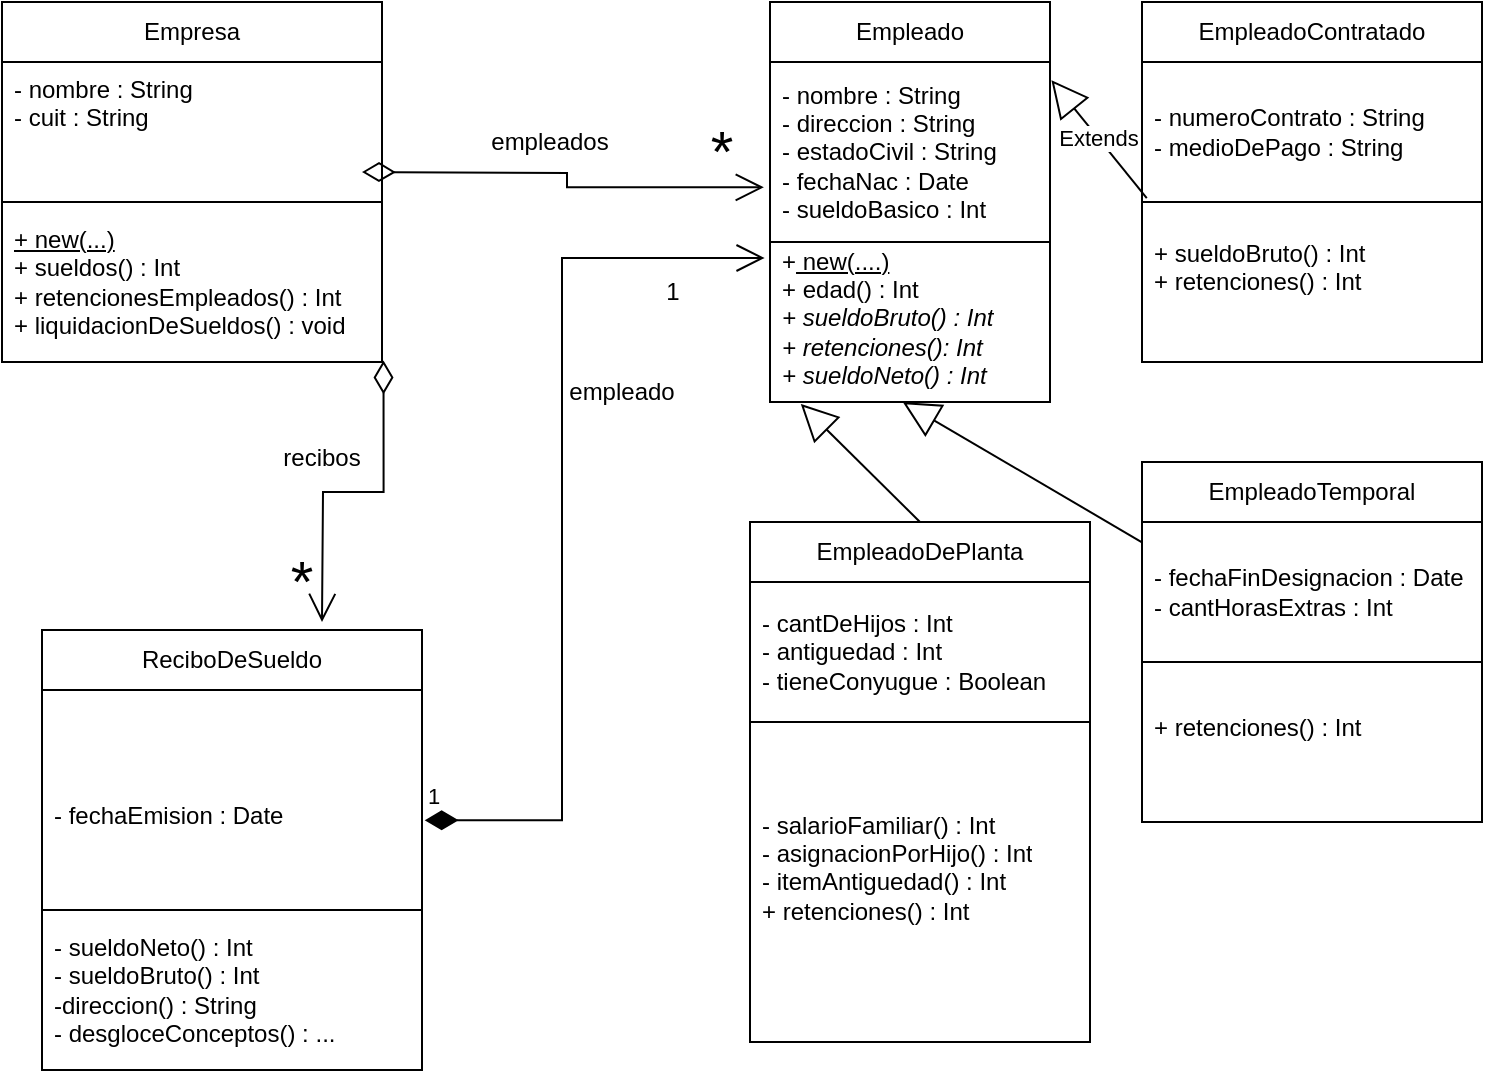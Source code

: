 <mxfile version="28.1.1">
  <diagram name="Página-1" id="pOjQRCupzeeeymLc6J-4">
    <mxGraphModel dx="812" dy="934" grid="1" gridSize="10" guides="1" tooltips="1" connect="1" arrows="1" fold="1" page="1" pageScale="1" pageWidth="827" pageHeight="1169" math="0" shadow="0">
      <root>
        <mxCell id="0" />
        <mxCell id="1" parent="0" />
        <mxCell id="EkFyhEZBa2Cgvh7s61tz-1" value="Empresa" style="swimlane;fontStyle=0;childLayout=stackLayout;horizontal=1;startSize=30;horizontalStack=0;resizeParent=1;resizeParentMax=0;resizeLast=0;collapsible=1;marginBottom=0;whiteSpace=wrap;html=1;" parent="1" vertex="1">
          <mxGeometry x="30" y="90" width="190" height="180" as="geometry" />
        </mxCell>
        <mxCell id="EkFyhEZBa2Cgvh7s61tz-2" value="- nombre : String&lt;div&gt;- cuit : String&lt;/div&gt;&lt;div&gt;&lt;br&gt;&lt;div&gt;&lt;br&gt;&lt;/div&gt;&lt;/div&gt;" style="text;strokeColor=default;fillColor=none;align=left;verticalAlign=middle;spacingLeft=4;spacingRight=4;overflow=hidden;points=[[0,0.5],[1,0.5]];portConstraint=eastwest;rotatable=0;whiteSpace=wrap;html=1;" parent="EkFyhEZBa2Cgvh7s61tz-1" vertex="1">
          <mxGeometry y="30" width="190" height="70" as="geometry" />
        </mxCell>
        <mxCell id="EkFyhEZBa2Cgvh7s61tz-4" value="&lt;div&gt;&lt;u&gt;+ new(...)&lt;/u&gt;&lt;/div&gt;&lt;div&gt;+ sueldos() : Int&lt;/div&gt;&lt;div&gt;+ retencionesEmpleados() : Int&lt;/div&gt;&lt;div&gt;+ liquidacionDeSueldos() : void&lt;/div&gt;" style="text;strokeColor=none;fillColor=none;align=left;verticalAlign=middle;spacingLeft=4;spacingRight=4;overflow=hidden;points=[[0,0.5],[1,0.5]];portConstraint=eastwest;rotatable=0;whiteSpace=wrap;html=1;" parent="EkFyhEZBa2Cgvh7s61tz-1" vertex="1">
          <mxGeometry y="100" width="190" height="80" as="geometry" />
        </mxCell>
        <mxCell id="EkFyhEZBa2Cgvh7s61tz-5" value="Empleado" style="swimlane;fontStyle=0;childLayout=stackLayout;horizontal=1;startSize=30;horizontalStack=0;resizeParent=1;resizeParentMax=0;resizeLast=0;collapsible=1;marginBottom=0;whiteSpace=wrap;html=1;" parent="1" vertex="1">
          <mxGeometry x="414" y="90" width="140" height="200" as="geometry" />
        </mxCell>
        <mxCell id="EkFyhEZBa2Cgvh7s61tz-6" value="- nombre : String&lt;div&gt;- direccion : String&lt;/div&gt;&lt;div&gt;- estadoCivil : String&lt;/div&gt;&lt;div&gt;- fechaNac : Date&lt;/div&gt;&lt;div&gt;- sueldoBasico : Int&lt;/div&gt;" style="text;strokeColor=default;fillColor=none;align=left;verticalAlign=middle;spacingLeft=4;spacingRight=4;overflow=hidden;points=[[0,0.5],[1,0.5]];portConstraint=eastwest;rotatable=0;whiteSpace=wrap;html=1;" parent="EkFyhEZBa2Cgvh7s61tz-5" vertex="1">
          <mxGeometry y="30" width="140" height="90" as="geometry" />
        </mxCell>
        <mxCell id="EkFyhEZBa2Cgvh7s61tz-8" value="&lt;div&gt;+&lt;u&gt; new(....)&lt;/u&gt;&lt;/div&gt;+ edad() : Int&lt;div&gt;&lt;i&gt;+ sueldoBruto() : Int&lt;/i&gt;&lt;/div&gt;&lt;div&gt;&lt;i&gt;+ retenciones(): Int&lt;/i&gt;&lt;/div&gt;&lt;div&gt;&lt;i&gt;+ sueldoNeto() : Int&lt;/i&gt;&lt;/div&gt;&lt;div&gt;&lt;br&gt;&lt;/div&gt;" style="text;strokeColor=none;fillColor=none;align=left;verticalAlign=middle;spacingLeft=4;spacingRight=4;overflow=hidden;points=[[0,0.5],[1,0.5]];portConstraint=eastwest;rotatable=0;whiteSpace=wrap;html=1;" parent="EkFyhEZBa2Cgvh7s61tz-5" vertex="1">
          <mxGeometry y="120" width="140" height="80" as="geometry" />
        </mxCell>
        <mxCell id="EkFyhEZBa2Cgvh7s61tz-13" value="empleados" style="text;html=1;align=center;verticalAlign=middle;whiteSpace=wrap;rounded=0;" parent="1" vertex="1">
          <mxGeometry x="274" y="145" width="60" height="30" as="geometry" />
        </mxCell>
        <mxCell id="EkFyhEZBa2Cgvh7s61tz-15" value="*" style="text;html=1;align=center;verticalAlign=middle;whiteSpace=wrap;rounded=0;strokeWidth=3;fontSize=29;" parent="1" vertex="1">
          <mxGeometry x="380" y="155" width="20" height="20" as="geometry" />
        </mxCell>
        <mxCell id="EkFyhEZBa2Cgvh7s61tz-17" value="EmpleadoDePlanta" style="swimlane;fontStyle=0;childLayout=stackLayout;horizontal=1;startSize=30;horizontalStack=0;resizeParent=1;resizeParentMax=0;resizeLast=0;collapsible=1;marginBottom=0;whiteSpace=wrap;html=1;" parent="1" vertex="1">
          <mxGeometry x="404" y="350" width="170" height="260" as="geometry" />
        </mxCell>
        <mxCell id="EkFyhEZBa2Cgvh7s61tz-18" value="- cantDeHijos : Int&lt;div&gt;- antiguedad : Int&lt;/div&gt;&lt;div&gt;- tieneConyugue : Boolean&lt;/div&gt;" style="text;strokeColor=default;fillColor=none;align=left;verticalAlign=middle;spacingLeft=4;spacingRight=4;overflow=hidden;points=[[0,0.5],[1,0.5]];portConstraint=eastwest;rotatable=0;whiteSpace=wrap;html=1;" parent="EkFyhEZBa2Cgvh7s61tz-17" vertex="1">
          <mxGeometry y="30" width="170" height="70" as="geometry" />
        </mxCell>
        <mxCell id="EkFyhEZBa2Cgvh7s61tz-19" value="&lt;div&gt;- salarioFamiliar() : Int&lt;/div&gt;&lt;div&gt;- asignacionPorHijo() : Int&lt;/div&gt;&lt;div&gt;- itemAntiguedad() : Int&lt;/div&gt;&lt;div&gt;+ retenciones() : Int&lt;/div&gt;&lt;div&gt;&lt;br&gt;&lt;/div&gt;" style="text;strokeColor=none;fillColor=none;align=left;verticalAlign=middle;spacingLeft=4;spacingRight=4;overflow=hidden;points=[[0,0.5],[1,0.5]];portConstraint=eastwest;rotatable=0;whiteSpace=wrap;html=1;" parent="EkFyhEZBa2Cgvh7s61tz-17" vertex="1">
          <mxGeometry y="100" width="170" height="160" as="geometry" />
        </mxCell>
        <mxCell id="EkFyhEZBa2Cgvh7s61tz-20" value="EmpleadoTemporal" style="swimlane;fontStyle=0;childLayout=stackLayout;horizontal=1;startSize=30;horizontalStack=0;resizeParent=1;resizeParentMax=0;resizeLast=0;collapsible=1;marginBottom=0;whiteSpace=wrap;html=1;" parent="1" vertex="1">
          <mxGeometry x="600" y="320" width="170" height="180" as="geometry" />
        </mxCell>
        <mxCell id="EkFyhEZBa2Cgvh7s61tz-21" value="- fechaFinDesignacion : Date&lt;div&gt;- cantHorasExtras : Int&lt;/div&gt;" style="text;strokeColor=default;fillColor=none;align=left;verticalAlign=middle;spacingLeft=4;spacingRight=4;overflow=hidden;points=[[0,0.5],[1,0.5]];portConstraint=eastwest;rotatable=0;whiteSpace=wrap;html=1;" parent="EkFyhEZBa2Cgvh7s61tz-20" vertex="1">
          <mxGeometry y="30" width="170" height="70" as="geometry" />
        </mxCell>
        <mxCell id="EkFyhEZBa2Cgvh7s61tz-22" value="&lt;div&gt;+ retenciones() : Int&lt;/div&gt;&lt;div&gt;&lt;br&gt;&lt;/div&gt;" style="text;strokeColor=none;fillColor=none;align=left;verticalAlign=middle;spacingLeft=4;spacingRight=4;overflow=hidden;points=[[0,0.5],[1,0.5]];portConstraint=eastwest;rotatable=0;whiteSpace=wrap;html=1;" parent="EkFyhEZBa2Cgvh7s61tz-20" vertex="1">
          <mxGeometry y="100" width="170" height="80" as="geometry" />
        </mxCell>
        <mxCell id="EkFyhEZBa2Cgvh7s61tz-23" value="" style="endArrow=block;endSize=16;endFill=0;html=1;rounded=0;entryX=0.11;entryY=1.012;entryDx=0;entryDy=0;entryPerimeter=0;exitX=0.5;exitY=0;exitDx=0;exitDy=0;" parent="1" source="EkFyhEZBa2Cgvh7s61tz-17" target="EkFyhEZBa2Cgvh7s61tz-8" edge="1">
          <mxGeometry width="160" relative="1" as="geometry">
            <mxPoint x="240" y="340" as="sourcePoint" />
            <mxPoint x="400" y="340" as="targetPoint" />
          </mxGeometry>
        </mxCell>
        <mxCell id="EkFyhEZBa2Cgvh7s61tz-24" value="" style="endArrow=block;endSize=16;endFill=0;html=1;rounded=0;entryX=0.474;entryY=1;entryDx=0;entryDy=0;entryPerimeter=0;" parent="1" source="EkFyhEZBa2Cgvh7s61tz-20" target="EkFyhEZBa2Cgvh7s61tz-8" edge="1">
          <mxGeometry width="160" relative="1" as="geometry">
            <mxPoint x="510" y="340" as="sourcePoint" />
            <mxPoint x="522" y="234" as="targetPoint" />
          </mxGeometry>
        </mxCell>
        <mxCell id="EkFyhEZBa2Cgvh7s61tz-26" value="" style="endArrow=open;html=1;endSize=12;startArrow=diamondThin;startSize=14;startFill=0;edgeStyle=orthogonalEdgeStyle;align=left;verticalAlign=bottom;rounded=0;entryX=-0.022;entryY=0.696;entryDx=0;entryDy=0;entryPerimeter=0;" parent="1" target="EkFyhEZBa2Cgvh7s61tz-6" edge="1">
          <mxGeometry x="-1" y="3" relative="1" as="geometry">
            <mxPoint x="210" y="175" as="sourcePoint" />
            <mxPoint x="360" y="174.17" as="targetPoint" />
          </mxGeometry>
        </mxCell>
        <mxCell id="EkFyhEZBa2Cgvh7s61tz-30" value="ReciboDeSueldo" style="swimlane;fontStyle=0;childLayout=stackLayout;horizontal=1;startSize=30;horizontalStack=0;resizeParent=1;resizeParentMax=0;resizeLast=0;collapsible=1;marginBottom=0;whiteSpace=wrap;html=1;" parent="1" vertex="1">
          <mxGeometry x="50" y="404" width="190" height="220" as="geometry" />
        </mxCell>
        <mxCell id="EkFyhEZBa2Cgvh7s61tz-31" value="&lt;div&gt;&lt;br&gt;&lt;/div&gt;&lt;div&gt;&lt;span style=&quot;background-color: transparent; color: light-dark(rgb(0, 0, 0), rgb(255, 255, 255));&quot;&gt;- fechaEmision : Date&lt;/span&gt;&lt;/div&gt;" style="text;strokeColor=default;fillColor=none;align=left;verticalAlign=middle;spacingLeft=4;spacingRight=4;overflow=hidden;points=[[0,0.5],[1,0.5]];portConstraint=eastwest;rotatable=0;whiteSpace=wrap;html=1;" parent="EkFyhEZBa2Cgvh7s61tz-30" vertex="1">
          <mxGeometry y="30" width="190" height="110" as="geometry" />
        </mxCell>
        <mxCell id="EkFyhEZBa2Cgvh7s61tz-32" value="- sueldoNeto() : Int&lt;div&gt;- sueldoBruto() : Int&lt;/div&gt;&lt;div&gt;-direccion() : String&lt;/div&gt;&lt;div&gt;- desgloceConceptos() : ...&lt;/div&gt;" style="text;strokeColor=none;fillColor=none;align=left;verticalAlign=middle;spacingLeft=4;spacingRight=4;overflow=hidden;points=[[0,0.5],[1,0.5]];portConstraint=eastwest;rotatable=0;whiteSpace=wrap;html=1;" parent="EkFyhEZBa2Cgvh7s61tz-30" vertex="1">
          <mxGeometry y="140" width="190" height="80" as="geometry" />
        </mxCell>
        <mxCell id="EkFyhEZBa2Cgvh7s61tz-34" value="" style="endArrow=open;html=1;endSize=12;startArrow=diamondThin;startSize=14;startFill=0;edgeStyle=orthogonalEdgeStyle;align=left;verticalAlign=bottom;rounded=0;exitX=1.004;exitY=0.991;exitDx=0;exitDy=0;exitPerimeter=0;" parent="1" source="EkFyhEZBa2Cgvh7s61tz-4" edge="1">
          <mxGeometry x="-1" y="3" relative="1" as="geometry">
            <mxPoint x="100" y="332.03" as="sourcePoint" />
            <mxPoint x="190" y="400" as="targetPoint" />
          </mxGeometry>
        </mxCell>
        <mxCell id="n5lwVPeGlTUtoYd7Dc-q-1" value="*" style="text;html=1;align=center;verticalAlign=middle;whiteSpace=wrap;rounded=0;strokeWidth=3;fontSize=29;" parent="1" vertex="1">
          <mxGeometry x="170" y="370" width="20" height="20" as="geometry" />
        </mxCell>
        <mxCell id="n5lwVPeGlTUtoYd7Dc-q-2" value="recibos&lt;div&gt;&lt;br&gt;&lt;/div&gt;" style="text;html=1;align=center;verticalAlign=middle;whiteSpace=wrap;rounded=0;" parent="1" vertex="1">
          <mxGeometry x="160" y="310" width="60" height="30" as="geometry" />
        </mxCell>
        <mxCell id="ODxAVdIvR9qB2c2gu_Ae-1" value="EmpleadoContratado" style="swimlane;fontStyle=0;childLayout=stackLayout;horizontal=1;startSize=30;horizontalStack=0;resizeParent=1;resizeParentMax=0;resizeLast=0;collapsible=1;marginBottom=0;whiteSpace=wrap;html=1;" vertex="1" parent="1">
          <mxGeometry x="600" y="90" width="170" height="180" as="geometry" />
        </mxCell>
        <mxCell id="ODxAVdIvR9qB2c2gu_Ae-2" value="- numeroContrato : String&lt;div&gt;- medioDePago : String&lt;/div&gt;" style="text;strokeColor=default;fillColor=none;align=left;verticalAlign=middle;spacingLeft=4;spacingRight=4;overflow=hidden;points=[[0,0.5],[1,0.5]];portConstraint=eastwest;rotatable=0;whiteSpace=wrap;html=1;" vertex="1" parent="ODxAVdIvR9qB2c2gu_Ae-1">
          <mxGeometry y="30" width="170" height="70" as="geometry" />
        </mxCell>
        <mxCell id="ODxAVdIvR9qB2c2gu_Ae-3" value="&lt;div&gt;+ sueldoBruto() : Int&lt;/div&gt;&lt;div&gt;&lt;span style=&quot;background-color: transparent; color: light-dark(rgb(0, 0, 0), rgb(255, 255, 255));&quot;&gt;+ retenciones() : Int&lt;/span&gt;&lt;/div&gt;&lt;div&gt;&lt;br&gt;&lt;/div&gt;" style="text;strokeColor=none;fillColor=none;align=left;verticalAlign=middle;spacingLeft=4;spacingRight=4;overflow=hidden;points=[[0,0.5],[1,0.5]];portConstraint=eastwest;rotatable=0;whiteSpace=wrap;html=1;" vertex="1" parent="ODxAVdIvR9qB2c2gu_Ae-1">
          <mxGeometry y="100" width="170" height="80" as="geometry" />
        </mxCell>
        <mxCell id="ODxAVdIvR9qB2c2gu_Ae-4" value="Extends" style="endArrow=block;endSize=16;endFill=0;html=1;rounded=0;entryX=1.005;entryY=0.101;entryDx=0;entryDy=0;entryPerimeter=0;exitX=0.014;exitY=0.972;exitDx=0;exitDy=0;exitPerimeter=0;" edge="1" parent="1" source="ODxAVdIvR9qB2c2gu_Ae-2" target="EkFyhEZBa2Cgvh7s61tz-6">
          <mxGeometry width="160" relative="1" as="geometry">
            <mxPoint x="590" y="110" as="sourcePoint" />
            <mxPoint x="440" y="500" as="targetPoint" />
          </mxGeometry>
        </mxCell>
        <mxCell id="ODxAVdIvR9qB2c2gu_Ae-7" value="1" style="endArrow=open;html=1;endSize=12;startArrow=diamondThin;startSize=14;startFill=1;edgeStyle=orthogonalEdgeStyle;align=left;verticalAlign=bottom;rounded=0;entryX=-0.019;entryY=0.1;entryDx=0;entryDy=0;entryPerimeter=0;exitX=1.007;exitY=0.592;exitDx=0;exitDy=0;exitPerimeter=0;" edge="1" parent="1" source="EkFyhEZBa2Cgvh7s61tz-31" target="EkFyhEZBa2Cgvh7s61tz-8">
          <mxGeometry x="-1" y="3" relative="1" as="geometry">
            <mxPoint x="230" y="500" as="sourcePoint" />
            <mxPoint x="390" y="500" as="targetPoint" />
            <Array as="points">
              <mxPoint x="310" y="499" />
              <mxPoint x="310" y="218" />
            </Array>
          </mxGeometry>
        </mxCell>
        <mxCell id="ODxAVdIvR9qB2c2gu_Ae-8" value="&lt;div&gt;empleado&lt;/div&gt;" style="text;html=1;align=center;verticalAlign=middle;whiteSpace=wrap;rounded=0;" vertex="1" parent="1">
          <mxGeometry x="310" y="270" width="60" height="30" as="geometry" />
        </mxCell>
        <mxCell id="ODxAVdIvR9qB2c2gu_Ae-9" value="1" style="text;html=1;align=center;verticalAlign=middle;resizable=0;points=[];autosize=1;strokeColor=none;fillColor=none;" vertex="1" parent="1">
          <mxGeometry x="350" y="220" width="30" height="30" as="geometry" />
        </mxCell>
      </root>
    </mxGraphModel>
  </diagram>
</mxfile>

